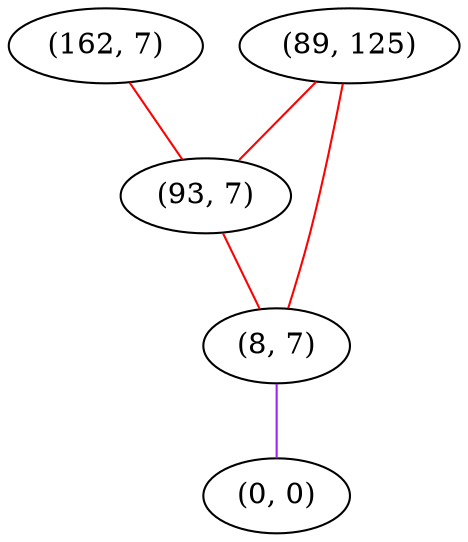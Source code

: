graph "" {
"(162, 7)";
"(89, 125)";
"(93, 7)";
"(8, 7)";
"(0, 0)";
"(162, 7)" -- "(93, 7)"  [color=red, key=0, weight=1];
"(89, 125)" -- "(93, 7)"  [color=red, key=0, weight=1];
"(89, 125)" -- "(8, 7)"  [color=red, key=0, weight=1];
"(93, 7)" -- "(8, 7)"  [color=red, key=0, weight=1];
"(8, 7)" -- "(0, 0)"  [color=purple, key=0, weight=4];
}
